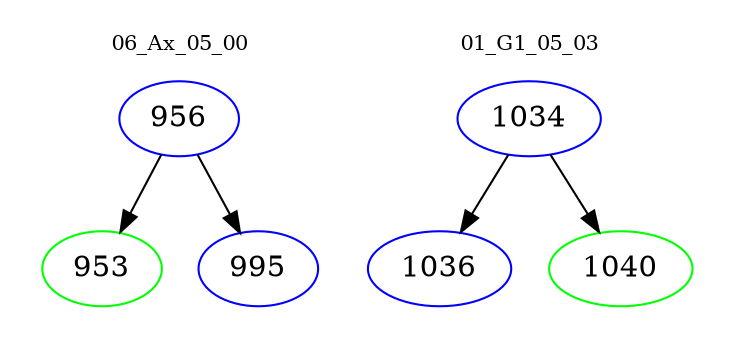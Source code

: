 digraph{
subgraph cluster_0 {
color = white
label = "06_Ax_05_00";
fontsize=10;
T0_956 [label="956", color="blue"]
T0_956 -> T0_953 [color="black"]
T0_953 [label="953", color="green"]
T0_956 -> T0_995 [color="black"]
T0_995 [label="995", color="blue"]
}
subgraph cluster_1 {
color = white
label = "01_G1_05_03";
fontsize=10;
T1_1034 [label="1034", color="blue"]
T1_1034 -> T1_1036 [color="black"]
T1_1036 [label="1036", color="blue"]
T1_1034 -> T1_1040 [color="black"]
T1_1040 [label="1040", color="green"]
}
}
